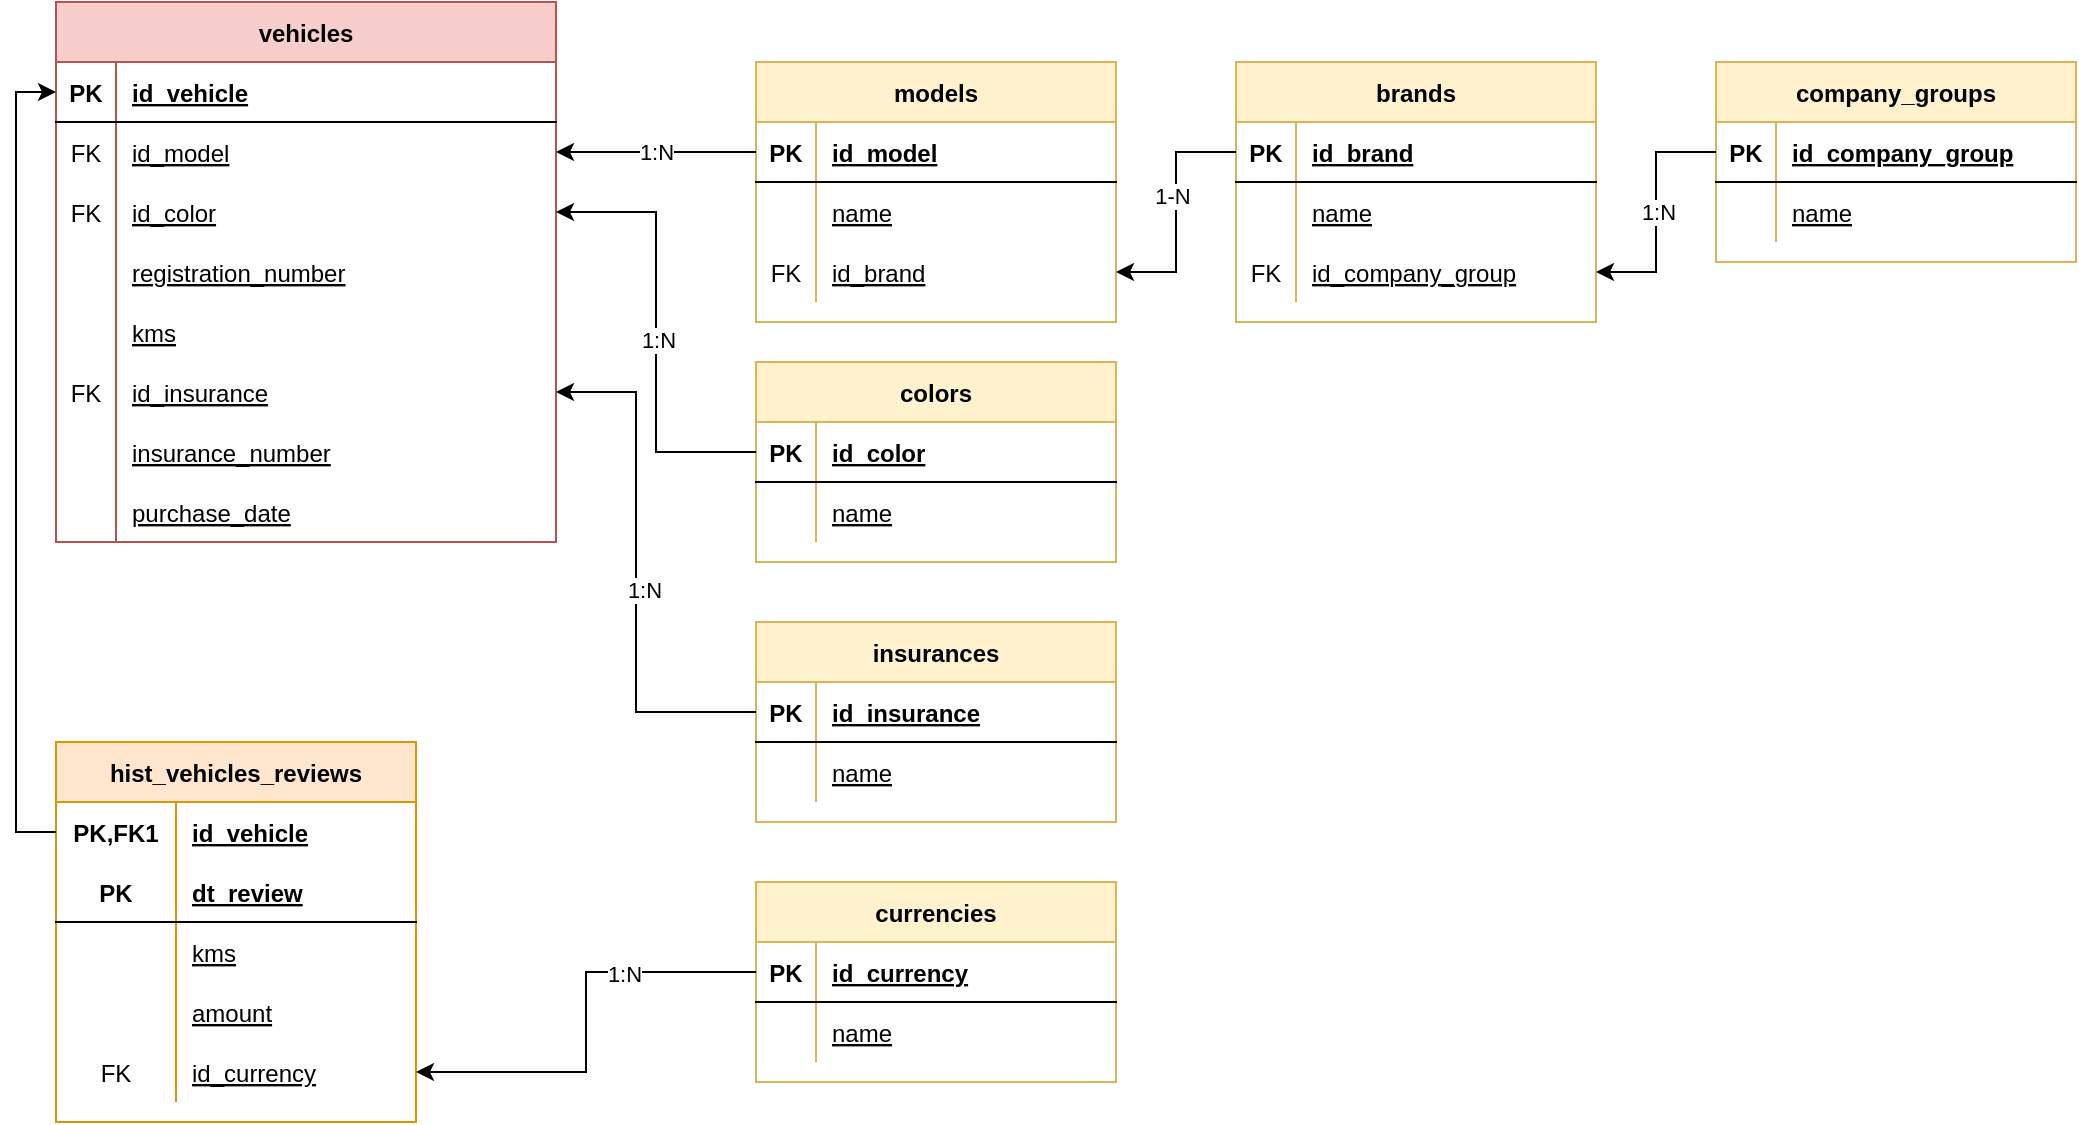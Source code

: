 <mxfile version="20.2.3" type="device"><diagram id="w486e3HFFGrdwSQP9_XN" name="ER"><mxGraphModel dx="1845" dy="498" grid="1" gridSize="10" guides="1" tooltips="1" connect="1" arrows="1" fold="1" page="1" pageScale="1" pageWidth="827" pageHeight="1169" math="0" shadow="0"><root><mxCell id="0"/><mxCell id="1" parent="0"/><mxCell id="n94MB_o0Wby6I2-EMhdh-1" value="vehicles" style="shape=table;startSize=30;container=1;collapsible=1;childLayout=tableLayout;fixedRows=1;rowLines=0;fontStyle=1;align=center;resizeLast=1;fillColor=#f8cecc;strokeColor=#b85450;" vertex="1" parent="1"><mxGeometry x="-480" y="304" width="250" height="270" as="geometry"/></mxCell><mxCell id="n94MB_o0Wby6I2-EMhdh-2" value="" style="shape=partialRectangle;collapsible=0;dropTarget=0;pointerEvents=0;fillColor=none;points=[[0,0.5],[1,0.5]];portConstraint=eastwest;top=0;left=0;right=0;bottom=1;" vertex="1" parent="n94MB_o0Wby6I2-EMhdh-1"><mxGeometry y="30" width="250" height="30" as="geometry"/></mxCell><mxCell id="n94MB_o0Wby6I2-EMhdh-3" value="PK" style="shape=partialRectangle;overflow=hidden;connectable=0;fillColor=none;top=0;left=0;bottom=0;right=0;fontStyle=1;" vertex="1" parent="n94MB_o0Wby6I2-EMhdh-2"><mxGeometry width="30" height="30" as="geometry"><mxRectangle width="30" height="30" as="alternateBounds"/></mxGeometry></mxCell><mxCell id="n94MB_o0Wby6I2-EMhdh-4" value="id_vehicle" style="shape=partialRectangle;overflow=hidden;connectable=0;fillColor=none;top=0;left=0;bottom=0;right=0;align=left;spacingLeft=6;fontStyle=5;" vertex="1" parent="n94MB_o0Wby6I2-EMhdh-2"><mxGeometry x="30" width="220" height="30" as="geometry"><mxRectangle width="220" height="30" as="alternateBounds"/></mxGeometry></mxCell><mxCell id="n94MB_o0Wby6I2-EMhdh-5" value="" style="shape=partialRectangle;collapsible=0;dropTarget=0;pointerEvents=0;fillColor=none;points=[[0,0.5],[1,0.5]];portConstraint=eastwest;top=0;left=0;right=0;bottom=0;" vertex="1" parent="n94MB_o0Wby6I2-EMhdh-1"><mxGeometry y="60" width="250" height="30" as="geometry"/></mxCell><mxCell id="n94MB_o0Wby6I2-EMhdh-6" value="" style="shape=partialRectangle;overflow=hidden;connectable=0;fillColor=none;top=0;left=0;bottom=0;right=0;" vertex="1" parent="n94MB_o0Wby6I2-EMhdh-5"><mxGeometry width="30" height="30" as="geometry"><mxRectangle width="30" height="30" as="alternateBounds"/></mxGeometry></mxCell><mxCell id="n94MB_o0Wby6I2-EMhdh-7" value="id_model" style="shape=partialRectangle;overflow=hidden;connectable=0;fillColor=none;top=0;left=0;bottom=0;right=0;align=left;spacingLeft=6;fontStyle=4" vertex="1" parent="n94MB_o0Wby6I2-EMhdh-5"><mxGeometry x="30" width="220" height="30" as="geometry"><mxRectangle width="220" height="30" as="alternateBounds"/></mxGeometry></mxCell><mxCell id="n94MB_o0Wby6I2-EMhdh-8" value="" style="shape=partialRectangle;collapsible=0;dropTarget=0;pointerEvents=0;fillColor=none;points=[[0,0.5],[1,0.5]];portConstraint=eastwest;top=0;left=0;right=0;bottom=0;" vertex="1" parent="n94MB_o0Wby6I2-EMhdh-1"><mxGeometry y="90" width="250" height="30" as="geometry"/></mxCell><mxCell id="n94MB_o0Wby6I2-EMhdh-9" value="" style="shape=partialRectangle;overflow=hidden;connectable=0;fillColor=none;top=0;left=0;bottom=0;right=0;" vertex="1" parent="n94MB_o0Wby6I2-EMhdh-8"><mxGeometry width="30" height="30" as="geometry"><mxRectangle width="30" height="30" as="alternateBounds"/></mxGeometry></mxCell><mxCell id="n94MB_o0Wby6I2-EMhdh-10" value="id_color" style="shape=partialRectangle;overflow=hidden;connectable=0;fillColor=none;top=0;left=0;bottom=0;right=0;align=left;spacingLeft=6;fontStyle=4" vertex="1" parent="n94MB_o0Wby6I2-EMhdh-8"><mxGeometry x="30" width="220" height="30" as="geometry"><mxRectangle width="220" height="30" as="alternateBounds"/></mxGeometry></mxCell><mxCell id="n94MB_o0Wby6I2-EMhdh-11" value="" style="shape=partialRectangle;collapsible=0;dropTarget=0;pointerEvents=0;fillColor=none;points=[[0,0.5],[1,0.5]];portConstraint=eastwest;top=0;left=0;right=0;bottom=0;" vertex="1" parent="n94MB_o0Wby6I2-EMhdh-1"><mxGeometry y="120" width="250" height="30" as="geometry"/></mxCell><mxCell id="n94MB_o0Wby6I2-EMhdh-12" value="" style="shape=partialRectangle;overflow=hidden;connectable=0;fillColor=none;top=0;left=0;bottom=0;right=0;" vertex="1" parent="n94MB_o0Wby6I2-EMhdh-11"><mxGeometry width="30" height="30" as="geometry"><mxRectangle width="30" height="30" as="alternateBounds"/></mxGeometry></mxCell><mxCell id="n94MB_o0Wby6I2-EMhdh-13" value="" style="shape=partialRectangle;overflow=hidden;connectable=0;fillColor=none;top=0;left=0;bottom=0;right=0;align=left;spacingLeft=6;" vertex="1" parent="n94MB_o0Wby6I2-EMhdh-11"><mxGeometry x="30" width="220" height="30" as="geometry"><mxRectangle width="220" height="30" as="alternateBounds"/></mxGeometry></mxCell><mxCell id="n94MB_o0Wby6I2-EMhdh-14" value="" style="shape=partialRectangle;collapsible=0;dropTarget=0;pointerEvents=0;fillColor=none;points=[[0,0.5],[1,0.5]];portConstraint=eastwest;top=0;left=0;right=0;bottom=0;" vertex="1" parent="n94MB_o0Wby6I2-EMhdh-1"><mxGeometry y="150" width="250" height="30" as="geometry"/></mxCell><mxCell id="n94MB_o0Wby6I2-EMhdh-15" value="" style="shape=partialRectangle;overflow=hidden;connectable=0;fillColor=none;top=0;left=0;bottom=0;right=0;" vertex="1" parent="n94MB_o0Wby6I2-EMhdh-14"><mxGeometry width="30" height="30" as="geometry"><mxRectangle width="30" height="30" as="alternateBounds"/></mxGeometry></mxCell><mxCell id="n94MB_o0Wby6I2-EMhdh-16" value="kms" style="shape=partialRectangle;overflow=hidden;connectable=0;fillColor=none;top=0;left=0;bottom=0;right=0;align=left;spacingLeft=6;fontStyle=4" vertex="1" parent="n94MB_o0Wby6I2-EMhdh-14"><mxGeometry x="30" width="220" height="30" as="geometry"><mxRectangle width="220" height="30" as="alternateBounds"/></mxGeometry></mxCell><mxCell id="n94MB_o0Wby6I2-EMhdh-17" value="" style="shape=partialRectangle;collapsible=0;dropTarget=0;pointerEvents=0;fillColor=none;points=[[0,0.5],[1,0.5]];portConstraint=eastwest;top=0;left=0;right=0;bottom=0;" vertex="1" parent="n94MB_o0Wby6I2-EMhdh-1"><mxGeometry y="180" width="250" height="30" as="geometry"/></mxCell><mxCell id="n94MB_o0Wby6I2-EMhdh-18" value="FK" style="shape=partialRectangle;overflow=hidden;connectable=0;fillColor=none;top=0;left=0;bottom=0;right=0;" vertex="1" parent="n94MB_o0Wby6I2-EMhdh-17"><mxGeometry width="30" height="30" as="geometry"><mxRectangle width="30" height="30" as="alternateBounds"/></mxGeometry></mxCell><mxCell id="n94MB_o0Wby6I2-EMhdh-19" value="id_insurance" style="shape=partialRectangle;overflow=hidden;connectable=0;fillColor=none;top=0;left=0;bottom=0;right=0;align=left;spacingLeft=6;fontStyle=4" vertex="1" parent="n94MB_o0Wby6I2-EMhdh-17"><mxGeometry x="30" width="220" height="30" as="geometry"><mxRectangle width="220" height="30" as="alternateBounds"/></mxGeometry></mxCell><mxCell id="n94MB_o0Wby6I2-EMhdh-20" value="" style="shape=partialRectangle;collapsible=0;dropTarget=0;pointerEvents=0;fillColor=none;points=[[0,0.5],[1,0.5]];portConstraint=eastwest;top=0;left=0;right=0;bottom=0;" vertex="1" parent="n94MB_o0Wby6I2-EMhdh-1"><mxGeometry y="210" width="250" height="30" as="geometry"/></mxCell><mxCell id="n94MB_o0Wby6I2-EMhdh-21" value="" style="shape=partialRectangle;overflow=hidden;connectable=0;fillColor=none;top=0;left=0;bottom=0;right=0;" vertex="1" parent="n94MB_o0Wby6I2-EMhdh-20"><mxGeometry width="30" height="30" as="geometry"><mxRectangle width="30" height="30" as="alternateBounds"/></mxGeometry></mxCell><mxCell id="n94MB_o0Wby6I2-EMhdh-22" value="insurance_number" style="shape=partialRectangle;overflow=hidden;connectable=0;fillColor=none;top=0;left=0;bottom=0;right=0;align=left;spacingLeft=6;fontStyle=4" vertex="1" parent="n94MB_o0Wby6I2-EMhdh-20"><mxGeometry x="30" width="220" height="30" as="geometry"><mxRectangle width="220" height="30" as="alternateBounds"/></mxGeometry></mxCell><mxCell id="n94MB_o0Wby6I2-EMhdh-23" value="" style="shape=partialRectangle;collapsible=0;dropTarget=0;pointerEvents=0;fillColor=none;points=[[0,0.5],[1,0.5]];portConstraint=eastwest;top=0;left=0;right=0;bottom=0;" vertex="1" parent="n94MB_o0Wby6I2-EMhdh-1"><mxGeometry y="240" width="250" height="30" as="geometry"/></mxCell><mxCell id="n94MB_o0Wby6I2-EMhdh-24" value="" style="shape=partialRectangle;overflow=hidden;connectable=0;fillColor=none;top=0;left=0;bottom=0;right=0;" vertex="1" parent="n94MB_o0Wby6I2-EMhdh-23"><mxGeometry width="30" height="30" as="geometry"><mxRectangle width="30" height="30" as="alternateBounds"/></mxGeometry></mxCell><mxCell id="n94MB_o0Wby6I2-EMhdh-25" value="purchase_date" style="shape=partialRectangle;overflow=hidden;connectable=0;fillColor=none;top=0;left=0;bottom=0;right=0;align=left;spacingLeft=6;fontStyle=4" vertex="1" parent="n94MB_o0Wby6I2-EMhdh-23"><mxGeometry x="30" width="220" height="30" as="geometry"><mxRectangle width="220" height="30" as="alternateBounds"/></mxGeometry></mxCell><mxCell id="n94MB_o0Wby6I2-EMhdh-38" value="FK" style="shape=partialRectangle;overflow=hidden;connectable=0;fillColor=none;top=0;left=0;bottom=0;right=0;" vertex="1" parent="1"><mxGeometry x="-480" y="364" width="30" height="30" as="geometry"><mxRectangle width="30" height="30" as="alternateBounds"/></mxGeometry></mxCell><mxCell id="n94MB_o0Wby6I2-EMhdh-39" value="FK" style="shape=partialRectangle;overflow=hidden;connectable=0;fillColor=none;top=0;left=0;bottom=0;right=0;" vertex="1" parent="1"><mxGeometry x="-480" y="394" width="30" height="30" as="geometry"><mxRectangle width="30" height="30" as="alternateBounds"/></mxGeometry></mxCell><mxCell id="n94MB_o0Wby6I2-EMhdh-40" value="registration_number" style="shape=partialRectangle;overflow=hidden;connectable=0;fillColor=none;top=0;left=0;bottom=0;right=0;align=left;spacingLeft=6;fontStyle=4" vertex="1" parent="1"><mxGeometry x="-450" y="424" width="220" height="30" as="geometry"><mxRectangle width="220" height="30" as="alternateBounds"/></mxGeometry></mxCell><mxCell id="XCajfArSKwaSTNF-LKaQ-1" value="models" style="shape=table;startSize=30;container=1;collapsible=1;childLayout=tableLayout;fixedRows=1;rowLines=0;fontStyle=1;align=center;resizeLast=1;fillColor=#fff2cc;strokeColor=#d6b656;" vertex="1" parent="1"><mxGeometry x="-130" y="334" width="180" height="130" as="geometry"/></mxCell><mxCell id="XCajfArSKwaSTNF-LKaQ-2" value="" style="shape=tableRow;horizontal=0;startSize=0;swimlaneHead=0;swimlaneBody=0;fillColor=none;collapsible=0;dropTarget=0;points=[[0,0.5],[1,0.5]];portConstraint=eastwest;top=0;left=0;right=0;bottom=1;" vertex="1" parent="XCajfArSKwaSTNF-LKaQ-1"><mxGeometry y="30" width="180" height="30" as="geometry"/></mxCell><mxCell id="XCajfArSKwaSTNF-LKaQ-3" value="PK" style="shape=partialRectangle;connectable=0;fillColor=none;top=0;left=0;bottom=0;right=0;fontStyle=1;overflow=hidden;" vertex="1" parent="XCajfArSKwaSTNF-LKaQ-2"><mxGeometry width="30" height="30" as="geometry"><mxRectangle width="30" height="30" as="alternateBounds"/></mxGeometry></mxCell><mxCell id="XCajfArSKwaSTNF-LKaQ-4" value="id_model" style="shape=partialRectangle;connectable=0;fillColor=none;top=0;left=0;bottom=0;right=0;align=left;spacingLeft=6;fontStyle=5;overflow=hidden;" vertex="1" parent="XCajfArSKwaSTNF-LKaQ-2"><mxGeometry x="30" width="150" height="30" as="geometry"><mxRectangle width="150" height="30" as="alternateBounds"/></mxGeometry></mxCell><mxCell id="XCajfArSKwaSTNF-LKaQ-5" value="" style="shape=tableRow;horizontal=0;startSize=0;swimlaneHead=0;swimlaneBody=0;fillColor=none;collapsible=0;dropTarget=0;points=[[0,0.5],[1,0.5]];portConstraint=eastwest;top=0;left=0;right=0;bottom=0;" vertex="1" parent="XCajfArSKwaSTNF-LKaQ-1"><mxGeometry y="60" width="180" height="30" as="geometry"/></mxCell><mxCell id="XCajfArSKwaSTNF-LKaQ-6" value="" style="shape=partialRectangle;connectable=0;fillColor=none;top=0;left=0;bottom=0;right=0;editable=1;overflow=hidden;" vertex="1" parent="XCajfArSKwaSTNF-LKaQ-5"><mxGeometry width="30" height="30" as="geometry"><mxRectangle width="30" height="30" as="alternateBounds"/></mxGeometry></mxCell><mxCell id="XCajfArSKwaSTNF-LKaQ-7" value="name" style="shape=partialRectangle;connectable=0;fillColor=none;top=0;left=0;bottom=0;right=0;align=left;spacingLeft=6;overflow=hidden;fontStyle=4" vertex="1" parent="XCajfArSKwaSTNF-LKaQ-5"><mxGeometry x="30" width="150" height="30" as="geometry"><mxRectangle width="150" height="30" as="alternateBounds"/></mxGeometry></mxCell><mxCell id="XCajfArSKwaSTNF-LKaQ-8" value="" style="shape=tableRow;horizontal=0;startSize=0;swimlaneHead=0;swimlaneBody=0;fillColor=none;collapsible=0;dropTarget=0;points=[[0,0.5],[1,0.5]];portConstraint=eastwest;top=0;left=0;right=0;bottom=0;" vertex="1" parent="XCajfArSKwaSTNF-LKaQ-1"><mxGeometry y="90" width="180" height="30" as="geometry"/></mxCell><mxCell id="XCajfArSKwaSTNF-LKaQ-9" value="FK" style="shape=partialRectangle;connectable=0;fillColor=none;top=0;left=0;bottom=0;right=0;editable=1;overflow=hidden;" vertex="1" parent="XCajfArSKwaSTNF-LKaQ-8"><mxGeometry width="30" height="30" as="geometry"><mxRectangle width="30" height="30" as="alternateBounds"/></mxGeometry></mxCell><mxCell id="XCajfArSKwaSTNF-LKaQ-10" value="id_brand" style="shape=partialRectangle;connectable=0;fillColor=none;top=0;left=0;bottom=0;right=0;align=left;spacingLeft=6;overflow=hidden;shadow=0;fontStyle=4" vertex="1" parent="XCajfArSKwaSTNF-LKaQ-8"><mxGeometry x="30" width="150" height="30" as="geometry"><mxRectangle width="150" height="30" as="alternateBounds"/></mxGeometry></mxCell><mxCell id="XCajfArSKwaSTNF-LKaQ-11" value="brands" style="shape=table;startSize=30;container=1;collapsible=1;childLayout=tableLayout;fixedRows=1;rowLines=0;fontStyle=1;align=center;resizeLast=1;fillColor=#fff2cc;strokeColor=#d6b656;" vertex="1" parent="1"><mxGeometry x="110" y="334" width="180" height="130" as="geometry"/></mxCell><mxCell id="XCajfArSKwaSTNF-LKaQ-12" value="" style="shape=tableRow;horizontal=0;startSize=0;swimlaneHead=0;swimlaneBody=0;fillColor=none;collapsible=0;dropTarget=0;points=[[0,0.5],[1,0.5]];portConstraint=eastwest;top=0;left=0;right=0;bottom=1;" vertex="1" parent="XCajfArSKwaSTNF-LKaQ-11"><mxGeometry y="30" width="180" height="30" as="geometry"/></mxCell><mxCell id="XCajfArSKwaSTNF-LKaQ-13" value="PK" style="shape=partialRectangle;connectable=0;fillColor=none;top=0;left=0;bottom=0;right=0;fontStyle=1;overflow=hidden;" vertex="1" parent="XCajfArSKwaSTNF-LKaQ-12"><mxGeometry width="30" height="30" as="geometry"><mxRectangle width="30" height="30" as="alternateBounds"/></mxGeometry></mxCell><mxCell id="XCajfArSKwaSTNF-LKaQ-14" value="id_brand" style="shape=partialRectangle;connectable=0;fillColor=none;top=0;left=0;bottom=0;right=0;align=left;spacingLeft=6;fontStyle=5;overflow=hidden;" vertex="1" parent="XCajfArSKwaSTNF-LKaQ-12"><mxGeometry x="30" width="150" height="30" as="geometry"><mxRectangle width="150" height="30" as="alternateBounds"/></mxGeometry></mxCell><mxCell id="XCajfArSKwaSTNF-LKaQ-15" value="" style="shape=tableRow;horizontal=0;startSize=0;swimlaneHead=0;swimlaneBody=0;fillColor=none;collapsible=0;dropTarget=0;points=[[0,0.5],[1,0.5]];portConstraint=eastwest;top=0;left=0;right=0;bottom=0;" vertex="1" parent="XCajfArSKwaSTNF-LKaQ-11"><mxGeometry y="60" width="180" height="30" as="geometry"/></mxCell><mxCell id="XCajfArSKwaSTNF-LKaQ-16" value="" style="shape=partialRectangle;connectable=0;fillColor=none;top=0;left=0;bottom=0;right=0;editable=1;overflow=hidden;" vertex="1" parent="XCajfArSKwaSTNF-LKaQ-15"><mxGeometry width="30" height="30" as="geometry"><mxRectangle width="30" height="30" as="alternateBounds"/></mxGeometry></mxCell><mxCell id="XCajfArSKwaSTNF-LKaQ-17" value="name" style="shape=partialRectangle;connectable=0;fillColor=none;top=0;left=0;bottom=0;right=0;align=left;spacingLeft=6;overflow=hidden;fontStyle=4" vertex="1" parent="XCajfArSKwaSTNF-LKaQ-15"><mxGeometry x="30" width="150" height="30" as="geometry"><mxRectangle width="150" height="30" as="alternateBounds"/></mxGeometry></mxCell><mxCell id="XCajfArSKwaSTNF-LKaQ-18" value="" style="shape=tableRow;horizontal=0;startSize=0;swimlaneHead=0;swimlaneBody=0;fillColor=none;collapsible=0;dropTarget=0;points=[[0,0.5],[1,0.5]];portConstraint=eastwest;top=0;left=0;right=0;bottom=0;" vertex="1" parent="XCajfArSKwaSTNF-LKaQ-11"><mxGeometry y="90" width="180" height="30" as="geometry"/></mxCell><mxCell id="XCajfArSKwaSTNF-LKaQ-19" value="FK" style="shape=partialRectangle;connectable=0;fillColor=none;top=0;left=0;bottom=0;right=0;editable=1;overflow=hidden;" vertex="1" parent="XCajfArSKwaSTNF-LKaQ-18"><mxGeometry width="30" height="30" as="geometry"><mxRectangle width="30" height="30" as="alternateBounds"/></mxGeometry></mxCell><mxCell id="XCajfArSKwaSTNF-LKaQ-20" value="id_company_group" style="shape=partialRectangle;connectable=0;fillColor=none;top=0;left=0;bottom=0;right=0;align=left;spacingLeft=6;overflow=hidden;shadow=0;fontStyle=4" vertex="1" parent="XCajfArSKwaSTNF-LKaQ-18"><mxGeometry x="30" width="150" height="30" as="geometry"><mxRectangle width="150" height="30" as="alternateBounds"/></mxGeometry></mxCell><mxCell id="XCajfArSKwaSTNF-LKaQ-21" value="1:N" style="edgeStyle=orthogonalEdgeStyle;rounded=0;orthogonalLoop=1;jettySize=auto;html=1;exitX=0;exitY=0.5;exitDx=0;exitDy=0;" edge="1" parent="1" source="XCajfArSKwaSTNF-LKaQ-2" target="n94MB_o0Wby6I2-EMhdh-5"><mxGeometry relative="1" as="geometry"/></mxCell><mxCell id="XCajfArSKwaSTNF-LKaQ-22" style="edgeStyle=orthogonalEdgeStyle;rounded=0;orthogonalLoop=1;jettySize=auto;html=1;exitX=0;exitY=0.5;exitDx=0;exitDy=0;" edge="1" parent="1" source="XCajfArSKwaSTNF-LKaQ-12" target="XCajfArSKwaSTNF-LKaQ-8"><mxGeometry relative="1" as="geometry"/></mxCell><mxCell id="SK3UKyNYBfCpdKsz2I53-3" value="1-N" style="edgeLabel;html=1;align=center;verticalAlign=middle;resizable=0;points=[];" vertex="1" connectable="0" parent="XCajfArSKwaSTNF-LKaQ-22"><mxGeometry x="-0.136" y="-2" relative="1" as="geometry"><mxPoint as="offset"/></mxGeometry></mxCell><mxCell id="XCajfArSKwaSTNF-LKaQ-23" value="company_groups" style="shape=table;startSize=30;container=1;collapsible=1;childLayout=tableLayout;fixedRows=1;rowLines=0;fontStyle=1;align=center;resizeLast=1;fillColor=#fff2cc;strokeColor=#d6b656;" vertex="1" parent="1"><mxGeometry x="350" y="334" width="180" height="100" as="geometry"/></mxCell><mxCell id="XCajfArSKwaSTNF-LKaQ-24" value="" style="shape=tableRow;horizontal=0;startSize=0;swimlaneHead=0;swimlaneBody=0;fillColor=none;collapsible=0;dropTarget=0;points=[[0,0.5],[1,0.5]];portConstraint=eastwest;top=0;left=0;right=0;bottom=1;" vertex="1" parent="XCajfArSKwaSTNF-LKaQ-23"><mxGeometry y="30" width="180" height="30" as="geometry"/></mxCell><mxCell id="XCajfArSKwaSTNF-LKaQ-25" value="PK" style="shape=partialRectangle;connectable=0;fillColor=none;top=0;left=0;bottom=0;right=0;fontStyle=1;overflow=hidden;" vertex="1" parent="XCajfArSKwaSTNF-LKaQ-24"><mxGeometry width="30" height="30" as="geometry"><mxRectangle width="30" height="30" as="alternateBounds"/></mxGeometry></mxCell><mxCell id="XCajfArSKwaSTNF-LKaQ-26" value="id_company_group" style="shape=partialRectangle;connectable=0;fillColor=none;top=0;left=0;bottom=0;right=0;align=left;spacingLeft=6;fontStyle=5;overflow=hidden;" vertex="1" parent="XCajfArSKwaSTNF-LKaQ-24"><mxGeometry x="30" width="150" height="30" as="geometry"><mxRectangle width="150" height="30" as="alternateBounds"/></mxGeometry></mxCell><mxCell id="XCajfArSKwaSTNF-LKaQ-27" value="" style="shape=tableRow;horizontal=0;startSize=0;swimlaneHead=0;swimlaneBody=0;fillColor=none;collapsible=0;dropTarget=0;points=[[0,0.5],[1,0.5]];portConstraint=eastwest;top=0;left=0;right=0;bottom=0;" vertex="1" parent="XCajfArSKwaSTNF-LKaQ-23"><mxGeometry y="60" width="180" height="30" as="geometry"/></mxCell><mxCell id="XCajfArSKwaSTNF-LKaQ-28" value="" style="shape=partialRectangle;connectable=0;fillColor=none;top=0;left=0;bottom=0;right=0;editable=1;overflow=hidden;" vertex="1" parent="XCajfArSKwaSTNF-LKaQ-27"><mxGeometry width="30" height="30" as="geometry"><mxRectangle width="30" height="30" as="alternateBounds"/></mxGeometry></mxCell><mxCell id="XCajfArSKwaSTNF-LKaQ-29" value="name" style="shape=partialRectangle;connectable=0;fillColor=none;top=0;left=0;bottom=0;right=0;align=left;spacingLeft=6;overflow=hidden;fontStyle=4" vertex="1" parent="XCajfArSKwaSTNF-LKaQ-27"><mxGeometry x="30" width="150" height="30" as="geometry"><mxRectangle width="150" height="30" as="alternateBounds"/></mxGeometry></mxCell><mxCell id="XCajfArSKwaSTNF-LKaQ-33" style="edgeStyle=orthogonalEdgeStyle;rounded=0;orthogonalLoop=1;jettySize=auto;html=1;exitX=0;exitY=0.5;exitDx=0;exitDy=0;" edge="1" parent="1" source="XCajfArSKwaSTNF-LKaQ-24" target="XCajfArSKwaSTNF-LKaQ-18"><mxGeometry relative="1" as="geometry"/></mxCell><mxCell id="SK3UKyNYBfCpdKsz2I53-4" value="1:N" style="edgeLabel;html=1;align=center;verticalAlign=middle;resizable=0;points=[];" vertex="1" connectable="0" parent="XCajfArSKwaSTNF-LKaQ-33"><mxGeometry x="0.315" y="1" relative="1" as="geometry"><mxPoint y="-19" as="offset"/></mxGeometry></mxCell><mxCell id="XCajfArSKwaSTNF-LKaQ-34" value="colors" style="shape=table;startSize=30;container=1;collapsible=1;childLayout=tableLayout;fixedRows=1;rowLines=0;fontStyle=1;align=center;resizeLast=1;fillColor=#fff2cc;strokeColor=#d6b656;" vertex="1" parent="1"><mxGeometry x="-130" y="484" width="180" height="100" as="geometry"/></mxCell><mxCell id="XCajfArSKwaSTNF-LKaQ-35" value="" style="shape=tableRow;horizontal=0;startSize=0;swimlaneHead=0;swimlaneBody=0;fillColor=none;collapsible=0;dropTarget=0;points=[[0,0.5],[1,0.5]];portConstraint=eastwest;top=0;left=0;right=0;bottom=1;" vertex="1" parent="XCajfArSKwaSTNF-LKaQ-34"><mxGeometry y="30" width="180" height="30" as="geometry"/></mxCell><mxCell id="XCajfArSKwaSTNF-LKaQ-36" value="PK" style="shape=partialRectangle;connectable=0;fillColor=none;top=0;left=0;bottom=0;right=0;fontStyle=1;overflow=hidden;" vertex="1" parent="XCajfArSKwaSTNF-LKaQ-35"><mxGeometry width="30" height="30" as="geometry"><mxRectangle width="30" height="30" as="alternateBounds"/></mxGeometry></mxCell><mxCell id="XCajfArSKwaSTNF-LKaQ-37" value="id_color" style="shape=partialRectangle;connectable=0;fillColor=none;top=0;left=0;bottom=0;right=0;align=left;spacingLeft=6;fontStyle=5;overflow=hidden;" vertex="1" parent="XCajfArSKwaSTNF-LKaQ-35"><mxGeometry x="30" width="150" height="30" as="geometry"><mxRectangle width="150" height="30" as="alternateBounds"/></mxGeometry></mxCell><mxCell id="XCajfArSKwaSTNF-LKaQ-38" value="" style="shape=tableRow;horizontal=0;startSize=0;swimlaneHead=0;swimlaneBody=0;fillColor=none;collapsible=0;dropTarget=0;points=[[0,0.5],[1,0.5]];portConstraint=eastwest;top=0;left=0;right=0;bottom=0;" vertex="1" parent="XCajfArSKwaSTNF-LKaQ-34"><mxGeometry y="60" width="180" height="30" as="geometry"/></mxCell><mxCell id="XCajfArSKwaSTNF-LKaQ-39" value="" style="shape=partialRectangle;connectable=0;fillColor=none;top=0;left=0;bottom=0;right=0;editable=1;overflow=hidden;" vertex="1" parent="XCajfArSKwaSTNF-LKaQ-38"><mxGeometry width="30" height="30" as="geometry"><mxRectangle width="30" height="30" as="alternateBounds"/></mxGeometry></mxCell><mxCell id="XCajfArSKwaSTNF-LKaQ-40" value="name" style="shape=partialRectangle;connectable=0;fillColor=none;top=0;left=0;bottom=0;right=0;align=left;spacingLeft=6;overflow=hidden;fontStyle=4" vertex="1" parent="XCajfArSKwaSTNF-LKaQ-38"><mxGeometry x="30" width="150" height="30" as="geometry"><mxRectangle width="150" height="30" as="alternateBounds"/></mxGeometry></mxCell><mxCell id="XCajfArSKwaSTNF-LKaQ-44" style="edgeStyle=orthogonalEdgeStyle;rounded=0;orthogonalLoop=1;jettySize=auto;html=1;exitX=0;exitY=0.5;exitDx=0;exitDy=0;" edge="1" parent="1" source="XCajfArSKwaSTNF-LKaQ-35" target="n94MB_o0Wby6I2-EMhdh-8"><mxGeometry relative="1" as="geometry"/></mxCell><mxCell id="SK3UKyNYBfCpdKsz2I53-1" value="1:N" style="edgeLabel;html=1;align=center;verticalAlign=middle;resizable=0;points=[];" vertex="1" connectable="0" parent="XCajfArSKwaSTNF-LKaQ-44"><mxGeometry x="-0.034" y="-1" relative="1" as="geometry"><mxPoint as="offset"/></mxGeometry></mxCell><mxCell id="XCajfArSKwaSTNF-LKaQ-45" value="insurances" style="shape=table;startSize=30;container=1;collapsible=1;childLayout=tableLayout;fixedRows=1;rowLines=0;fontStyle=1;align=center;resizeLast=1;fillColor=#fff2cc;strokeColor=#d6b656;" vertex="1" parent="1"><mxGeometry x="-130" y="614" width="180" height="100" as="geometry"/></mxCell><mxCell id="XCajfArSKwaSTNF-LKaQ-46" value="" style="shape=tableRow;horizontal=0;startSize=0;swimlaneHead=0;swimlaneBody=0;fillColor=none;collapsible=0;dropTarget=0;points=[[0,0.5],[1,0.5]];portConstraint=eastwest;top=0;left=0;right=0;bottom=1;" vertex="1" parent="XCajfArSKwaSTNF-LKaQ-45"><mxGeometry y="30" width="180" height="30" as="geometry"/></mxCell><mxCell id="XCajfArSKwaSTNF-LKaQ-47" value="PK" style="shape=partialRectangle;connectable=0;fillColor=none;top=0;left=0;bottom=0;right=0;fontStyle=1;overflow=hidden;" vertex="1" parent="XCajfArSKwaSTNF-LKaQ-46"><mxGeometry width="30" height="30" as="geometry"><mxRectangle width="30" height="30" as="alternateBounds"/></mxGeometry></mxCell><mxCell id="XCajfArSKwaSTNF-LKaQ-48" value="id_insurance" style="shape=partialRectangle;connectable=0;fillColor=none;top=0;left=0;bottom=0;right=0;align=left;spacingLeft=6;fontStyle=5;overflow=hidden;" vertex="1" parent="XCajfArSKwaSTNF-LKaQ-46"><mxGeometry x="30" width="150" height="30" as="geometry"><mxRectangle width="150" height="30" as="alternateBounds"/></mxGeometry></mxCell><mxCell id="XCajfArSKwaSTNF-LKaQ-49" value="" style="shape=tableRow;horizontal=0;startSize=0;swimlaneHead=0;swimlaneBody=0;fillColor=none;collapsible=0;dropTarget=0;points=[[0,0.5],[1,0.5]];portConstraint=eastwest;top=0;left=0;right=0;bottom=0;" vertex="1" parent="XCajfArSKwaSTNF-LKaQ-45"><mxGeometry y="60" width="180" height="30" as="geometry"/></mxCell><mxCell id="XCajfArSKwaSTNF-LKaQ-50" value="" style="shape=partialRectangle;connectable=0;fillColor=none;top=0;left=0;bottom=0;right=0;editable=1;overflow=hidden;" vertex="1" parent="XCajfArSKwaSTNF-LKaQ-49"><mxGeometry width="30" height="30" as="geometry"><mxRectangle width="30" height="30" as="alternateBounds"/></mxGeometry></mxCell><mxCell id="XCajfArSKwaSTNF-LKaQ-51" value="name" style="shape=partialRectangle;connectable=0;fillColor=none;top=0;left=0;bottom=0;right=0;align=left;spacingLeft=6;overflow=hidden;fontStyle=4" vertex="1" parent="XCajfArSKwaSTNF-LKaQ-49"><mxGeometry x="30" width="150" height="30" as="geometry"><mxRectangle width="150" height="30" as="alternateBounds"/></mxGeometry></mxCell><mxCell id="XCajfArSKwaSTNF-LKaQ-52" style="edgeStyle=orthogonalEdgeStyle;rounded=0;orthogonalLoop=1;jettySize=auto;html=1;exitX=0;exitY=0.5;exitDx=0;exitDy=0;" edge="1" parent="1" source="XCajfArSKwaSTNF-LKaQ-46" target="n94MB_o0Wby6I2-EMhdh-17"><mxGeometry relative="1" as="geometry"><Array as="points"><mxPoint x="-190" y="659"/><mxPoint x="-190" y="499"/></Array></mxGeometry></mxCell><mxCell id="SK3UKyNYBfCpdKsz2I53-2" value="1:N" style="edgeLabel;html=1;align=center;verticalAlign=middle;resizable=0;points=[];" vertex="1" connectable="0" parent="XCajfArSKwaSTNF-LKaQ-52"><mxGeometry x="-0.065" y="-4" relative="1" as="geometry"><mxPoint as="offset"/></mxGeometry></mxCell><mxCell id="VWvGiOcnwizxd40sYnAL-1" value="hist_vehicles_reviews" style="shape=table;startSize=30;container=1;collapsible=1;childLayout=tableLayout;fixedRows=1;rowLines=0;fontStyle=1;align=center;resizeLast=1;fillColor=#ffe6cc;strokeColor=#d79b00;" vertex="1" parent="1"><mxGeometry x="-480" y="674" width="180" height="190" as="geometry"/></mxCell><mxCell id="VWvGiOcnwizxd40sYnAL-2" value="" style="shape=tableRow;horizontal=0;startSize=0;swimlaneHead=0;swimlaneBody=0;fillColor=none;collapsible=0;dropTarget=0;points=[[0,0.5],[1,0.5]];portConstraint=eastwest;top=0;left=0;right=0;bottom=0;" vertex="1" parent="VWvGiOcnwizxd40sYnAL-1"><mxGeometry y="30" width="180" height="30" as="geometry"/></mxCell><mxCell id="VWvGiOcnwizxd40sYnAL-3" value="PK,FK1" style="shape=partialRectangle;connectable=0;fillColor=none;top=0;left=0;bottom=0;right=0;fontStyle=1;overflow=hidden;" vertex="1" parent="VWvGiOcnwizxd40sYnAL-2"><mxGeometry width="60" height="30" as="geometry"><mxRectangle width="60" height="30" as="alternateBounds"/></mxGeometry></mxCell><mxCell id="VWvGiOcnwizxd40sYnAL-4" value="id_vehicle" style="shape=partialRectangle;connectable=0;fillColor=none;top=0;left=0;bottom=0;right=0;align=left;spacingLeft=6;fontStyle=5;overflow=hidden;" vertex="1" parent="VWvGiOcnwizxd40sYnAL-2"><mxGeometry x="60" width="120" height="30" as="geometry"><mxRectangle width="120" height="30" as="alternateBounds"/></mxGeometry></mxCell><mxCell id="VWvGiOcnwizxd40sYnAL-5" value="" style="shape=tableRow;horizontal=0;startSize=0;swimlaneHead=0;swimlaneBody=0;fillColor=none;collapsible=0;dropTarget=0;points=[[0,0.5],[1,0.5]];portConstraint=eastwest;top=0;left=0;right=0;bottom=1;" vertex="1" parent="VWvGiOcnwizxd40sYnAL-1"><mxGeometry y="60" width="180" height="30" as="geometry"/></mxCell><mxCell id="VWvGiOcnwizxd40sYnAL-6" value="PK" style="shape=partialRectangle;connectable=0;fillColor=none;top=0;left=0;bottom=0;right=0;fontStyle=1;overflow=hidden;" vertex="1" parent="VWvGiOcnwizxd40sYnAL-5"><mxGeometry width="60" height="30" as="geometry"><mxRectangle width="60" height="30" as="alternateBounds"/></mxGeometry></mxCell><mxCell id="VWvGiOcnwizxd40sYnAL-7" value="dt_review" style="shape=partialRectangle;connectable=0;fillColor=none;top=0;left=0;bottom=0;right=0;align=left;spacingLeft=6;fontStyle=5;overflow=hidden;" vertex="1" parent="VWvGiOcnwizxd40sYnAL-5"><mxGeometry x="60" width="120" height="30" as="geometry"><mxRectangle width="120" height="30" as="alternateBounds"/></mxGeometry></mxCell><mxCell id="VWvGiOcnwizxd40sYnAL-8" value="" style="shape=tableRow;horizontal=0;startSize=0;swimlaneHead=0;swimlaneBody=0;fillColor=none;collapsible=0;dropTarget=0;points=[[0,0.5],[1,0.5]];portConstraint=eastwest;top=0;left=0;right=0;bottom=0;fontStyle=1" vertex="1" parent="VWvGiOcnwizxd40sYnAL-1"><mxGeometry y="90" width="180" height="30" as="geometry"/></mxCell><mxCell id="VWvGiOcnwizxd40sYnAL-9" value="" style="shape=partialRectangle;connectable=0;fillColor=none;top=0;left=0;bottom=0;right=0;editable=1;overflow=hidden;fontStyle=1" vertex="1" parent="VWvGiOcnwizxd40sYnAL-8"><mxGeometry width="60" height="30" as="geometry"><mxRectangle width="60" height="30" as="alternateBounds"/></mxGeometry></mxCell><mxCell id="VWvGiOcnwizxd40sYnAL-10" value="kms" style="shape=partialRectangle;connectable=0;fillColor=none;top=0;left=0;bottom=0;right=0;align=left;spacingLeft=6;overflow=hidden;fontStyle=4" vertex="1" parent="VWvGiOcnwizxd40sYnAL-8"><mxGeometry x="60" width="120" height="30" as="geometry"><mxRectangle width="120" height="30" as="alternateBounds"/></mxGeometry></mxCell><mxCell id="VWvGiOcnwizxd40sYnAL-11" value="" style="shape=tableRow;horizontal=0;startSize=0;swimlaneHead=0;swimlaneBody=0;fillColor=none;collapsible=0;dropTarget=0;points=[[0,0.5],[1,0.5]];portConstraint=eastwest;top=0;left=0;right=0;bottom=0;fontStyle=1" vertex="1" parent="VWvGiOcnwizxd40sYnAL-1"><mxGeometry y="120" width="180" height="30" as="geometry"/></mxCell><mxCell id="VWvGiOcnwizxd40sYnAL-12" value="" style="shape=partialRectangle;connectable=0;fillColor=none;top=0;left=0;bottom=0;right=0;editable=1;overflow=hidden;fontStyle=1" vertex="1" parent="VWvGiOcnwizxd40sYnAL-11"><mxGeometry width="60" height="30" as="geometry"><mxRectangle width="60" height="30" as="alternateBounds"/></mxGeometry></mxCell><mxCell id="VWvGiOcnwizxd40sYnAL-13" value="amount" style="shape=partialRectangle;connectable=0;fillColor=none;top=0;left=0;bottom=0;right=0;align=left;spacingLeft=6;overflow=hidden;fontStyle=4" vertex="1" parent="VWvGiOcnwizxd40sYnAL-11"><mxGeometry x="60" width="120" height="30" as="geometry"><mxRectangle width="120" height="30" as="alternateBounds"/></mxGeometry></mxCell><mxCell id="VWvGiOcnwizxd40sYnAL-14" value="" style="shape=tableRow;horizontal=0;startSize=0;swimlaneHead=0;swimlaneBody=0;fillColor=none;collapsible=0;dropTarget=0;points=[[0,0.5],[1,0.5]];portConstraint=eastwest;top=0;left=0;right=0;bottom=0;" vertex="1" parent="VWvGiOcnwizxd40sYnAL-1"><mxGeometry y="150" width="180" height="30" as="geometry"/></mxCell><mxCell id="VWvGiOcnwizxd40sYnAL-15" value="FK" style="shape=partialRectangle;connectable=0;fillColor=none;top=0;left=0;bottom=0;right=0;editable=1;overflow=hidden;" vertex="1" parent="VWvGiOcnwizxd40sYnAL-14"><mxGeometry width="60" height="30" as="geometry"><mxRectangle width="60" height="30" as="alternateBounds"/></mxGeometry></mxCell><mxCell id="VWvGiOcnwizxd40sYnAL-16" value="id_currency" style="shape=partialRectangle;connectable=0;fillColor=none;top=0;left=0;bottom=0;right=0;align=left;spacingLeft=6;overflow=hidden;fontStyle=4" vertex="1" parent="VWvGiOcnwizxd40sYnAL-14"><mxGeometry x="60" width="120" height="30" as="geometry"><mxRectangle width="120" height="30" as="alternateBounds"/></mxGeometry></mxCell><mxCell id="VWvGiOcnwizxd40sYnAL-17" value="currencies" style="shape=table;startSize=30;container=1;collapsible=1;childLayout=tableLayout;fixedRows=1;rowLines=0;fontStyle=1;align=center;resizeLast=1;fillColor=#fff2cc;strokeColor=#d6b656;" vertex="1" parent="1"><mxGeometry x="-130" y="744" width="180" height="100" as="geometry"/></mxCell><mxCell id="VWvGiOcnwizxd40sYnAL-18" value="" style="shape=tableRow;horizontal=0;startSize=0;swimlaneHead=0;swimlaneBody=0;fillColor=none;collapsible=0;dropTarget=0;points=[[0,0.5],[1,0.5]];portConstraint=eastwest;top=0;left=0;right=0;bottom=1;" vertex="1" parent="VWvGiOcnwizxd40sYnAL-17"><mxGeometry y="30" width="180" height="30" as="geometry"/></mxCell><mxCell id="VWvGiOcnwizxd40sYnAL-19" value="PK" style="shape=partialRectangle;connectable=0;fillColor=none;top=0;left=0;bottom=0;right=0;fontStyle=1;overflow=hidden;" vertex="1" parent="VWvGiOcnwizxd40sYnAL-18"><mxGeometry width="30" height="30" as="geometry"><mxRectangle width="30" height="30" as="alternateBounds"/></mxGeometry></mxCell><mxCell id="VWvGiOcnwizxd40sYnAL-20" value="id_currency" style="shape=partialRectangle;connectable=0;fillColor=none;top=0;left=0;bottom=0;right=0;align=left;spacingLeft=6;fontStyle=5;overflow=hidden;" vertex="1" parent="VWvGiOcnwizxd40sYnAL-18"><mxGeometry x="30" width="150" height="30" as="geometry"><mxRectangle width="150" height="30" as="alternateBounds"/></mxGeometry></mxCell><mxCell id="VWvGiOcnwizxd40sYnAL-21" value="" style="shape=tableRow;horizontal=0;startSize=0;swimlaneHead=0;swimlaneBody=0;fillColor=none;collapsible=0;dropTarget=0;points=[[0,0.5],[1,0.5]];portConstraint=eastwest;top=0;left=0;right=0;bottom=0;" vertex="1" parent="VWvGiOcnwizxd40sYnAL-17"><mxGeometry y="60" width="180" height="30" as="geometry"/></mxCell><mxCell id="VWvGiOcnwizxd40sYnAL-22" value="" style="shape=partialRectangle;connectable=0;fillColor=none;top=0;left=0;bottom=0;right=0;editable=1;overflow=hidden;" vertex="1" parent="VWvGiOcnwizxd40sYnAL-21"><mxGeometry width="30" height="30" as="geometry"><mxRectangle width="30" height="30" as="alternateBounds"/></mxGeometry></mxCell><mxCell id="VWvGiOcnwizxd40sYnAL-23" value="name" style="shape=partialRectangle;connectable=0;fillColor=none;top=0;left=0;bottom=0;right=0;align=left;spacingLeft=6;overflow=hidden;fontStyle=4" vertex="1" parent="VWvGiOcnwizxd40sYnAL-21"><mxGeometry x="30" width="150" height="30" as="geometry"><mxRectangle width="150" height="30" as="alternateBounds"/></mxGeometry></mxCell><mxCell id="VWvGiOcnwizxd40sYnAL-24" style="edgeStyle=orthogonalEdgeStyle;rounded=0;orthogonalLoop=1;jettySize=auto;html=1;exitX=0;exitY=0.5;exitDx=0;exitDy=0;" edge="1" parent="1" source="VWvGiOcnwizxd40sYnAL-18" target="VWvGiOcnwizxd40sYnAL-14"><mxGeometry relative="1" as="geometry"/></mxCell><mxCell id="SK3UKyNYBfCpdKsz2I53-5" value="1:N" style="edgeLabel;html=1;align=center;verticalAlign=middle;resizable=0;points=[];" vertex="1" connectable="0" parent="VWvGiOcnwizxd40sYnAL-24"><mxGeometry x="-0.407" y="1" relative="1" as="geometry"><mxPoint x="-1" as="offset"/></mxGeometry></mxCell><mxCell id="VWvGiOcnwizxd40sYnAL-25" style="edgeStyle=orthogonalEdgeStyle;rounded=0;orthogonalLoop=1;jettySize=auto;html=1;exitX=0;exitY=0.5;exitDx=0;exitDy=0;entryX=0;entryY=0.5;entryDx=0;entryDy=0;" edge="1" parent="1" source="VWvGiOcnwizxd40sYnAL-2" target="n94MB_o0Wby6I2-EMhdh-2"><mxGeometry relative="1" as="geometry"/></mxCell></root></mxGraphModel></diagram></mxfile>
